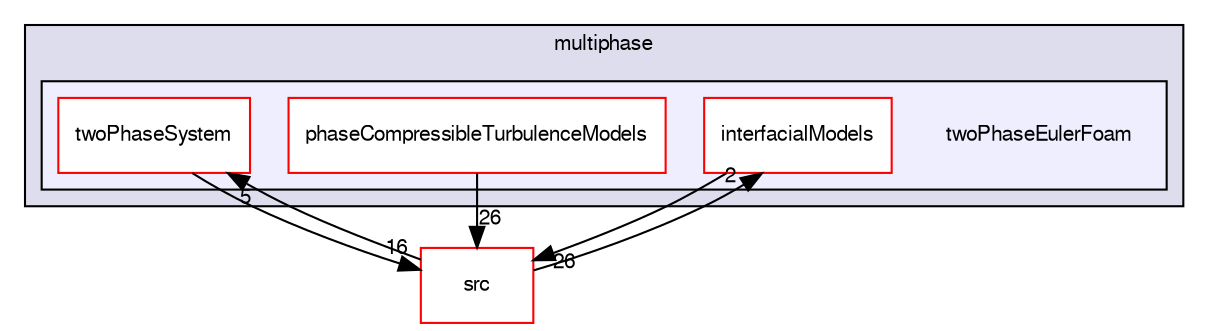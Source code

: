digraph "applications/solvers/multiphase/twoPhaseEulerFoam" {
  bgcolor=transparent;
  compound=true
  node [ fontsize="10", fontname="FreeSans"];
  edge [ labelfontsize="10", labelfontname="FreeSans"];
  subgraph clusterdir_d62a5a20700de1cb9696e405d497a576 {
    graph [ bgcolor="#ddddee", pencolor="black", label="multiphase" fontname="FreeSans", fontsize="10", URL="dir_d62a5a20700de1cb9696e405d497a576.html"]
  subgraph clusterdir_9a8884475cf7812a7a55716c3274f065 {
    graph [ bgcolor="#eeeeff", pencolor="black", label="" URL="dir_9a8884475cf7812a7a55716c3274f065.html"];
    dir_9a8884475cf7812a7a55716c3274f065 [shape=plaintext label="twoPhaseEulerFoam"];
    dir_b7d8cc85fbe5b5cd664e714a0ccf860f [shape=box label="interfacialModels" color="red" fillcolor="white" style="filled" URL="dir_b7d8cc85fbe5b5cd664e714a0ccf860f.html"];
    dir_0ef23d3ece64393022aafe54aa180a7c [shape=box label="phaseCompressibleTurbulenceModels" color="red" fillcolor="white" style="filled" URL="dir_0ef23d3ece64393022aafe54aa180a7c.html"];
    dir_cfe205aac25c0433b15142b141b5f211 [shape=box label="twoPhaseSystem" color="red" fillcolor="white" style="filled" URL="dir_cfe205aac25c0433b15142b141b5f211.html"];
  }
  }
  dir_68267d1309a1af8e8297ef4c3efbcdba [shape=box label="src" color="red" URL="dir_68267d1309a1af8e8297ef4c3efbcdba.html"];
  dir_68267d1309a1af8e8297ef4c3efbcdba->dir_b7d8cc85fbe5b5cd664e714a0ccf860f [headlabel="2", labeldistance=1.5 headhref="dir_000577_000164.html"];
  dir_68267d1309a1af8e8297ef4c3efbcdba->dir_cfe205aac25c0433b15142b141b5f211 [headlabel="5", labeldistance=1.5 headhref="dir_000577_000142.html"];
  dir_0ef23d3ece64393022aafe54aa180a7c->dir_68267d1309a1af8e8297ef4c3efbcdba [headlabel="26", labeldistance=1.5 headhref="dir_000237_000577.html"];
  dir_b7d8cc85fbe5b5cd664e714a0ccf860f->dir_68267d1309a1af8e8297ef4c3efbcdba [headlabel="26", labeldistance=1.5 headhref="dir_000164_000577.html"];
  dir_cfe205aac25c0433b15142b141b5f211->dir_68267d1309a1af8e8297ef4c3efbcdba [headlabel="16", labeldistance=1.5 headhref="dir_000142_000577.html"];
}
